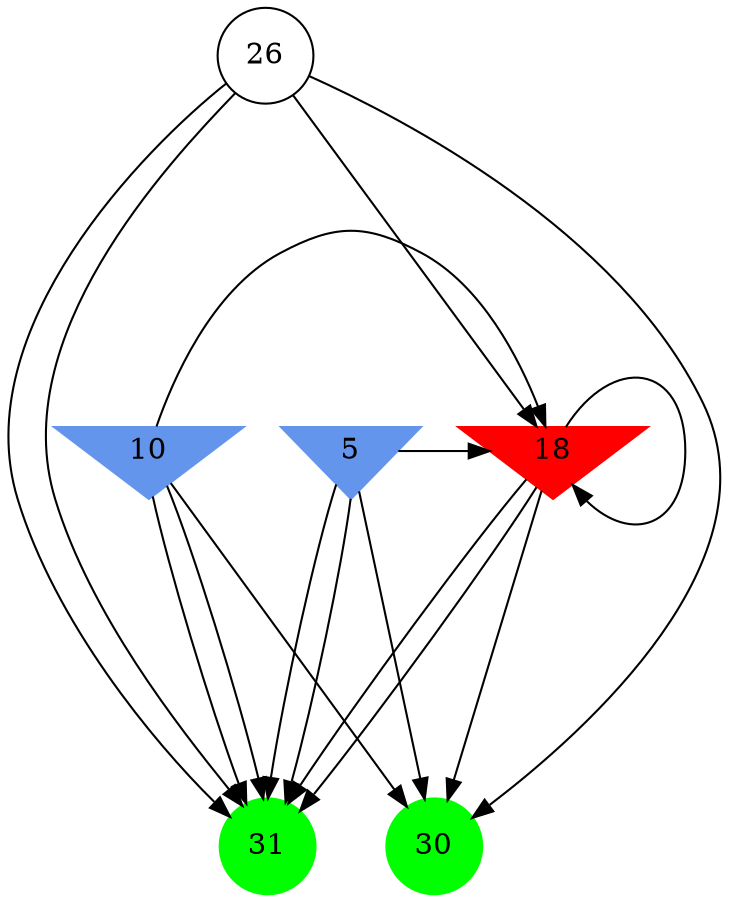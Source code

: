 digraph brain {
	ranksep=2.0;
	5 [shape=invtriangle,style=filled,color=cornflowerblue];
	10 [shape=invtriangle,style=filled,color=cornflowerblue];
	18 [shape=invtriangle,style=filled,color=red];
	26 [shape=circle,color=black];
	30 [shape=circle,style=filled,color=green];
	31 [shape=circle,style=filled,color=green];
	5	->	30;
	5	->	31;
	5	->	18;
	5	->	31;
	18	->	30;
	18	->	31;
	18	->	18;
	18	->	31;
	26	->	30;
	26	->	31;
	26	->	18;
	26	->	31;
	10	->	30;
	10	->	31;
	10	->	18;
	10	->	31;
	{ rank=same; 5; 10; 18; }
	{ rank=same; 26; }
	{ rank=same; 30; 31; }
}

